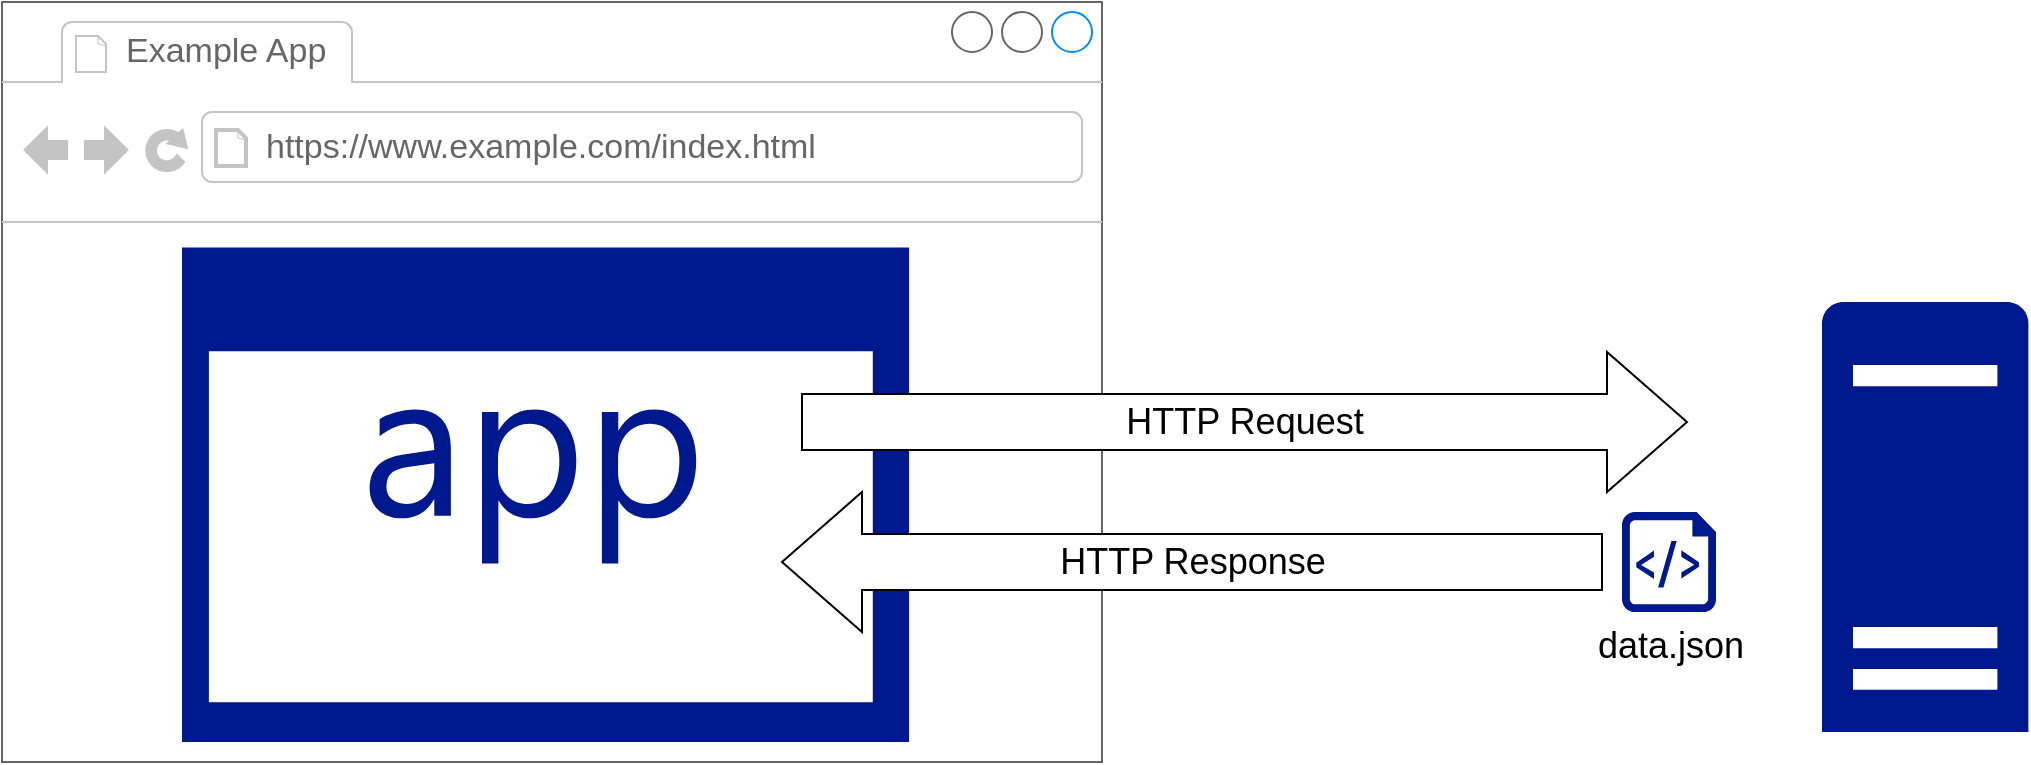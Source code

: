 <mxfile version="14.3.1" type="github">
  <diagram id="cj0Z7pNimVpw6jqo-E7z" name="Page-1">
    <mxGraphModel dx="1402" dy="654" grid="1" gridSize="10" guides="1" tooltips="1" connect="1" arrows="1" fold="1" page="1" pageScale="1" pageWidth="850" pageHeight="1100" math="0" shadow="0">
      <root>
        <mxCell id="0" />
        <mxCell id="1" parent="0" />
        <mxCell id="IR-eqQ5YHkqLA4fKnOQH-5" value="&lt;font style=&quot;font-size: 18px&quot;&gt;data.json&lt;/font&gt;" style="aspect=fixed;pointerEvents=1;shadow=0;dashed=0;html=1;strokeColor=none;labelPosition=center;verticalLabelPosition=bottom;verticalAlign=top;align=center;fillColor=#00188D;shape=mxgraph.azure.script_file" parent="1" vertex="1">
          <mxGeometry x="860" y="525" width="47" height="50" as="geometry" />
        </mxCell>
        <mxCell id="01XX_RX0cQ2ucMH1AGHP-1" value="" style="strokeWidth=1;shadow=0;dashed=0;align=center;html=1;shape=mxgraph.mockup.containers.browserWindow;rSize=0;strokeColor=#666666;strokeColor2=#008cff;strokeColor3=#c4c4c4;mainText=,;recursiveResize=0;" vertex="1" parent="1">
          <mxGeometry x="50" y="270" width="550" height="380" as="geometry" />
        </mxCell>
        <mxCell id="01XX_RX0cQ2ucMH1AGHP-2" value="Example App" style="strokeWidth=1;shadow=0;dashed=0;align=center;html=1;shape=mxgraph.mockup.containers.anchor;fontSize=17;fontColor=#666666;align=left;" vertex="1" parent="01XX_RX0cQ2ucMH1AGHP-1">
          <mxGeometry x="60" y="12" width="110" height="26" as="geometry" />
        </mxCell>
        <mxCell id="01XX_RX0cQ2ucMH1AGHP-3" value="https://www.example.com/index.html" style="strokeWidth=1;shadow=0;dashed=0;align=center;html=1;shape=mxgraph.mockup.containers.anchor;rSize=0;fontSize=17;fontColor=#666666;align=left;" vertex="1" parent="01XX_RX0cQ2ucMH1AGHP-1">
          <mxGeometry x="130" y="60" width="250" height="26" as="geometry" />
        </mxCell>
        <mxCell id="yCAJ61VOqBWOnpiDdDVH-1" value="" style="aspect=fixed;pointerEvents=1;shadow=0;dashed=0;html=1;strokeColor=none;labelPosition=center;verticalLabelPosition=bottom;verticalAlign=top;align=center;fillColor=#00188D;shape=mxgraph.mscae.enterprise.application" parent="01XX_RX0cQ2ucMH1AGHP-1" vertex="1">
          <mxGeometry x="90" y="122.8" width="363.53" height="247.2" as="geometry" />
        </mxCell>
        <mxCell id="IR-eqQ5YHkqLA4fKnOQH-9" value="&lt;font style=&quot;font-size: 18px&quot;&gt;HTTP Request&lt;/font&gt;" style="html=1;shadow=0;dashed=0;align=center;verticalAlign=middle;shape=mxgraph.arrows2.arrow;dy=0.6;dx=40;notch=0;" parent="1" vertex="1">
          <mxGeometry x="450" y="445" width="442.5" height="70" as="geometry" />
        </mxCell>
        <mxCell id="IR-eqQ5YHkqLA4fKnOQH-10" value="&lt;font style=&quot;font-size: 18px&quot;&gt;HTTP Response&lt;/font&gt;" style="html=1;shadow=0;dashed=0;align=center;verticalAlign=middle;shape=mxgraph.arrows2.arrow;dy=0.6;dx=40;flipH=1;notch=0;" parent="1" vertex="1">
          <mxGeometry x="440" y="515" width="410" height="70" as="geometry" />
        </mxCell>
        <mxCell id="01XX_RX0cQ2ucMH1AGHP-4" value="" style="aspect=fixed;pointerEvents=1;shadow=0;dashed=0;html=1;strokeColor=none;labelPosition=center;verticalLabelPosition=bottom;verticalAlign=top;align=center;fillColor=#00188D;shape=mxgraph.mscae.enterprise.server_generic" vertex="1" parent="1">
          <mxGeometry x="960" y="420" width="103.2" height="215" as="geometry" />
        </mxCell>
      </root>
    </mxGraphModel>
  </diagram>
</mxfile>
